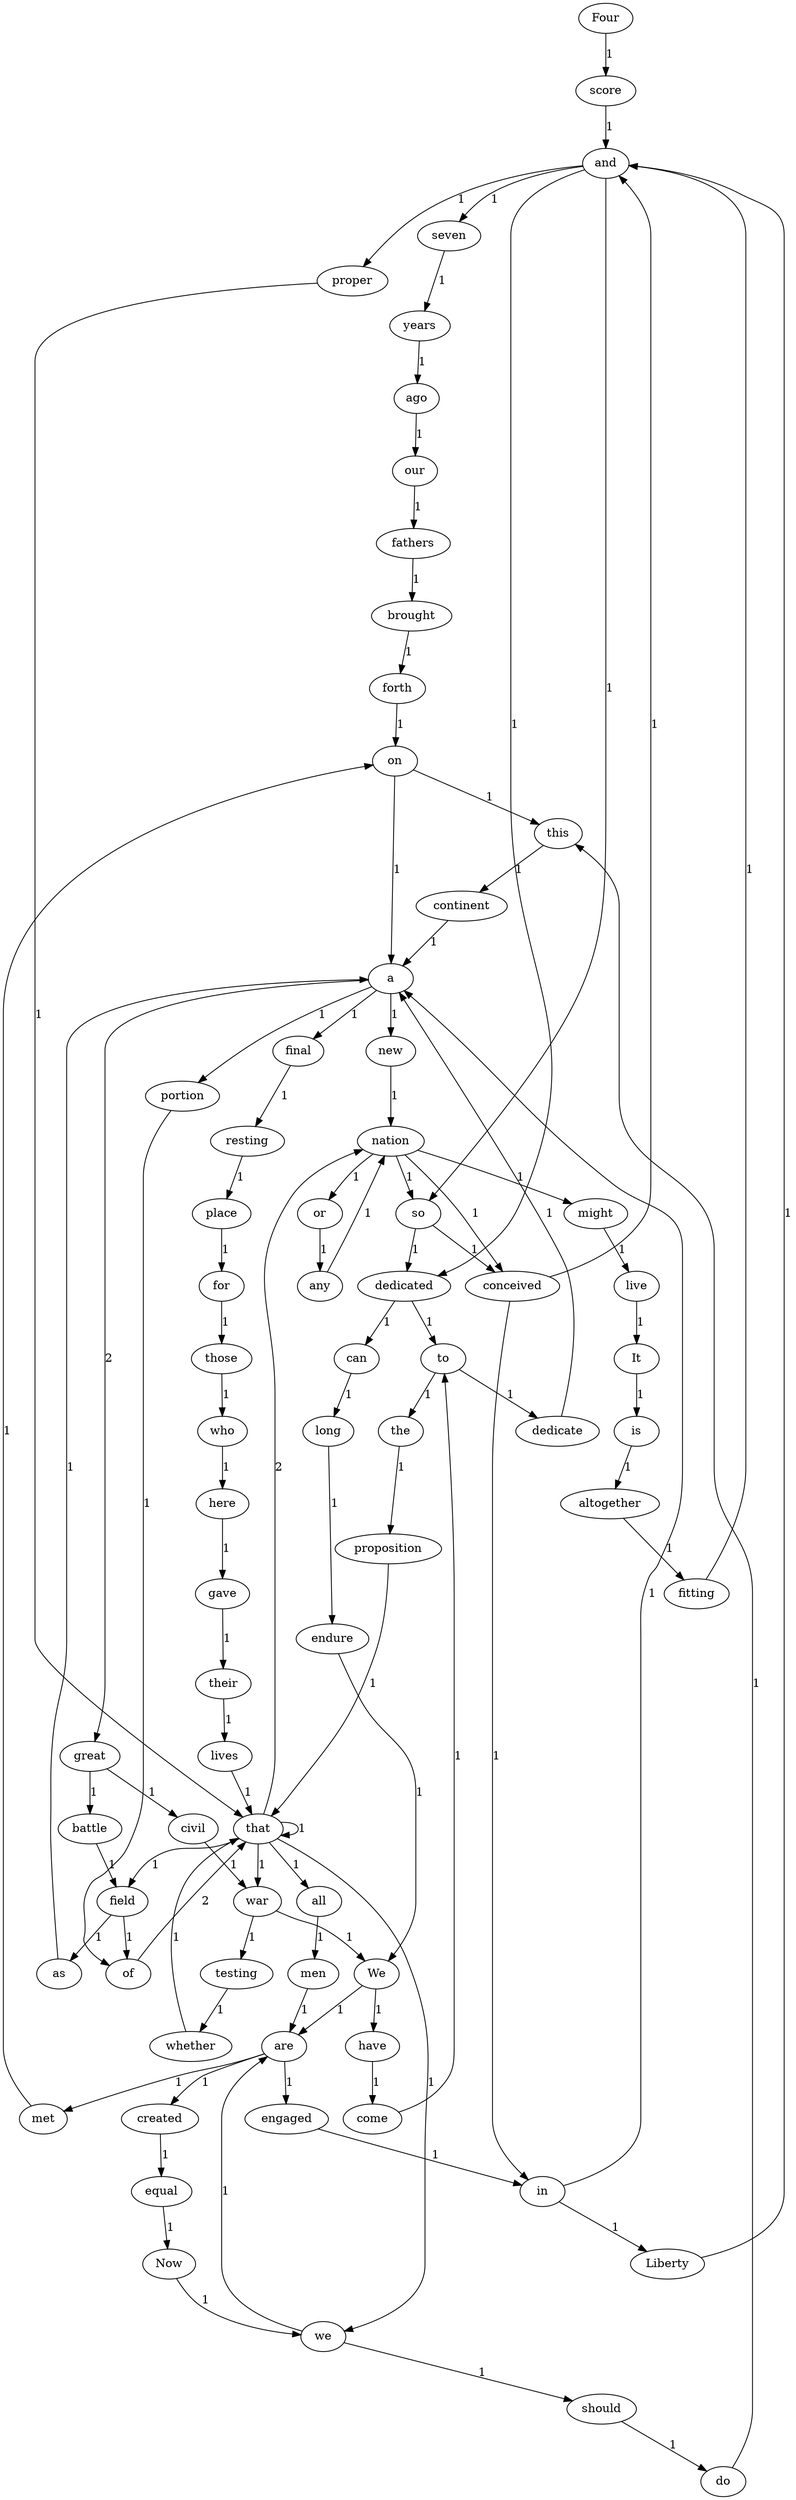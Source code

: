 digraph dirGraph{
	Four;
	score;
	and;
	seven;
	years;
	ago;
	our;
	fathers;
	brought;
	forth;
	on;
	this;
	continent;
	a;
	new;
	nation;
	conceived;
	in;
	Liberty;
	and;
	dedicated;
	to;
	the;
	proposition;
	that;
	all;
	men;
	are;
	created;
	equal;
	Now;
	we;
	are;
	engaged;
	in;
	a;
	great;
	civil;
	war;
	testing;
	whether;
	that;
	nation;
	or;
	any;
	nation;
	so;
	conceived;
	and;
	so;
	dedicated;
	can;
	long;
	endure;
	We;
	are;
	met;
	on;
	a;
	great;
	battle;
	field;
	of;
	that;
	war;
	We;
	have;
	come;
	to;
	dedicate;
	a;
	portion;
	of;
	that;
	field;
	as;
	a;
	final;
	resting;
	place;
	for;
	those;
	who;
	here;
	gave;
	their;
	lives;
	that;
	that;
	nation;
	might;
	live;
	It;
	is;
	altogether;
	fitting;
	and;
	proper;
	that;
	we;
	should;
	do;
	this;
	nation->might[label="1"];
	nation->conceived[label="1"];
	nation->so[label="1"];
	nation->or[label="1"];
	ago->our[label="1"];
	seven->years[label="1"];
	do->this[label="1"];
	years->ago[label="1"];
	score->and[label="1"];
	that->nation[label="2"];
	that->that[label="1"];
	that->all[label="1"];
	that->field[label="1"];
	that->we[label="1"];
	that->war[label="1"];
	whether->that[label="1"];
	should->do[label="1"];
	those->who[label="1"];
	all->men[label="1"];
	new->nation[label="1"];
	dedicated->can[label="1"];
	dedicated->to[label="1"];
	lives->that[label="1"];
	in->Liberty[label="1"];
	in->a[label="1"];
	created->equal[label="1"];
	might->live[label="1"];
	testing->whether[label="1"];
	this->continent[label="1"];
	come->to[label="1"];
	is->altogether[label="1"];
	forth->on[label="1"];
	as->a[label="1"];
	field->as[label="1"];
	field->of[label="1"];
	Now->we[label="1"];
	final->resting[label="1"];
	gave->their[label="1"];
	endure->We[label="1"];
	who->here[label="1"];
	continent->a[label="1"];
	engaged->in[label="1"];
	here->gave[label="1"];
	fathers->brought[label="1"];
	brought->forth[label="1"];
	conceived->in[label="1"];
	conceived->and[label="1"];
	portion->of[label="1"];
	for->those[label="1"];
	their->lives[label="1"];
	proper->that[label="1"];
	It->is[label="1"];
	Liberty->and[label="1"];
	our->fathers[label="1"];
	we->should[label="1"];
	we->are[label="1"];
	long->endure[label="1"];
	can->long[label="1"];
	are->created[label="1"];
	are->engaged[label="1"];
	are->met[label="1"];
	and->seven[label="1"];
	and->dedicated[label="1"];
	and->proper[label="1"];
	and->so[label="1"];
	proposition->that[label="1"];
	men->are[label="1"];
	civil->war[label="1"];
	of->that[label="2"];
	have->come[label="1"];
	place->for[label="1"];
	so->dedicated[label="1"];
	so->conceived[label="1"];
	met->on[label="1"];
	live->It[label="1"];
	on->this[label="1"];
	on->a[label="1"];
	a->new[label="1"];
	a->final[label="1"];
	a->portion[label="1"];
	a->great[label="2"];
	or->any[label="1"];
	resting->place[label="1"];
	Four->score[label="1"];
	war->testing[label="1"];
	war->We[label="1"];
	great->civil[label="1"];
	great->battle[label="1"];
	any->nation[label="1"];
	We->are[label="1"];
	We->have[label="1"];
	the->proposition[label="1"];
	equal->Now[label="1"];
	battle->field[label="1"];
	dedicate->a[label="1"];
	altogether->fitting[label="1"];
	to->the[label="1"];
	to->dedicate[label="1"];
	fitting->and[label="1"];
}